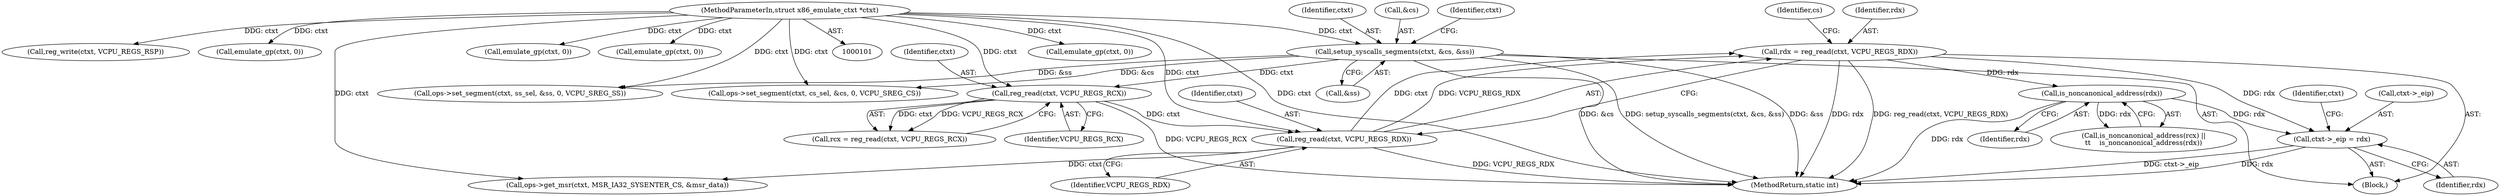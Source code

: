 digraph "0_linux_234f3ce485d54017f15cf5e0699cff4100121601_6@pointer" {
"1000277" [label="(Call,ctxt->_eip = rdx)"];
"1000250" [label="(Call,is_noncanonical_address(rdx))"];
"1000166" [label="(Call,rdx = reg_read(ctxt, VCPU_REGS_RDX))"];
"1000168" [label="(Call,reg_read(ctxt, VCPU_REGS_RDX))"];
"1000163" [label="(Call,reg_read(ctxt, VCPU_REGS_RCX))"];
"1000140" [label="(Call,setup_syscalls_segments(ctxt, &cs, &ss))"];
"1000102" [label="(MethodParameterIn,struct x86_emulate_ctxt *ctxt)"];
"1000285" [label="(Identifier,ctxt)"];
"1000278" [label="(Call,ctxt->_eip)"];
"1000166" [label="(Call,rdx = reg_read(ctxt, VCPU_REGS_RDX))"];
"1000250" [label="(Call,is_noncanonical_address(rdx))"];
"1000247" [label="(Call,is_noncanonical_address(rcx) ||\n\t\t    is_noncanonical_address(rdx))"];
"1000281" [label="(Identifier,rdx)"];
"1000137" [label="(Call,emulate_gp(ctxt, 0))"];
"1000167" [label="(Identifier,rdx)"];
"1000270" [label="(Call,ops->set_segment(ctxt, ss_sel, &ss, 0, VCPU_SREG_SS))"];
"1000284" [label="(Call,reg_write(ctxt, VCPU_REGS_RSP))"];
"1000277" [label="(Call,ctxt->_eip = rdx)"];
"1000141" [label="(Identifier,ctxt)"];
"1000204" [label="(Call,emulate_gp(ctxt, 0))"];
"1000140" [label="(Call,setup_syscalls_segments(ctxt, &cs, &ss))"];
"1000165" [label="(Identifier,VCPU_REGS_RCX)"];
"1000251" [label="(Identifier,rdx)"];
"1000161" [label="(Call,rcx = reg_read(ctxt, VCPU_REGS_RCX))"];
"1000142" [label="(Call,&cs)"];
"1000164" [label="(Identifier,ctxt)"];
"1000290" [label="(MethodReturn,static int)"];
"1000169" [label="(Identifier,ctxt)"];
"1000168" [label="(Call,reg_read(ctxt, VCPU_REGS_RDX))"];
"1000103" [label="(Block,)"];
"1000163" [label="(Call,reg_read(ctxt, VCPU_REGS_RCX))"];
"1000102" [label="(MethodParameterIn,struct x86_emulate_ctxt *ctxt)"];
"1000228" [label="(Call,emulate_gp(ctxt, 0))"];
"1000253" [label="(Call,emulate_gp(ctxt, 0))"];
"1000263" [label="(Call,ops->set_segment(ctxt, cs_sel, &cs, 0, VCPU_SREG_CS))"];
"1000170" [label="(Identifier,VCPU_REGS_RDX)"];
"1000173" [label="(Identifier,cs)"];
"1000150" [label="(Identifier,ctxt)"];
"1000181" [label="(Call,ops->get_msr(ctxt, MSR_IA32_SYSENTER_CS, &msr_data))"];
"1000144" [label="(Call,&ss)"];
"1000277" -> "1000103"  [label="AST: "];
"1000277" -> "1000281"  [label="CFG: "];
"1000278" -> "1000277"  [label="AST: "];
"1000281" -> "1000277"  [label="AST: "];
"1000285" -> "1000277"  [label="CFG: "];
"1000277" -> "1000290"  [label="DDG: ctxt->_eip"];
"1000277" -> "1000290"  [label="DDG: rdx"];
"1000250" -> "1000277"  [label="DDG: rdx"];
"1000166" -> "1000277"  [label="DDG: rdx"];
"1000250" -> "1000247"  [label="AST: "];
"1000250" -> "1000251"  [label="CFG: "];
"1000251" -> "1000250"  [label="AST: "];
"1000247" -> "1000250"  [label="CFG: "];
"1000250" -> "1000290"  [label="DDG: rdx"];
"1000250" -> "1000247"  [label="DDG: rdx"];
"1000166" -> "1000250"  [label="DDG: rdx"];
"1000166" -> "1000103"  [label="AST: "];
"1000166" -> "1000168"  [label="CFG: "];
"1000167" -> "1000166"  [label="AST: "];
"1000168" -> "1000166"  [label="AST: "];
"1000173" -> "1000166"  [label="CFG: "];
"1000166" -> "1000290"  [label="DDG: reg_read(ctxt, VCPU_REGS_RDX)"];
"1000166" -> "1000290"  [label="DDG: rdx"];
"1000168" -> "1000166"  [label="DDG: ctxt"];
"1000168" -> "1000166"  [label="DDG: VCPU_REGS_RDX"];
"1000168" -> "1000170"  [label="CFG: "];
"1000169" -> "1000168"  [label="AST: "];
"1000170" -> "1000168"  [label="AST: "];
"1000168" -> "1000290"  [label="DDG: VCPU_REGS_RDX"];
"1000163" -> "1000168"  [label="DDG: ctxt"];
"1000102" -> "1000168"  [label="DDG: ctxt"];
"1000168" -> "1000181"  [label="DDG: ctxt"];
"1000163" -> "1000161"  [label="AST: "];
"1000163" -> "1000165"  [label="CFG: "];
"1000164" -> "1000163"  [label="AST: "];
"1000165" -> "1000163"  [label="AST: "];
"1000161" -> "1000163"  [label="CFG: "];
"1000163" -> "1000290"  [label="DDG: VCPU_REGS_RCX"];
"1000163" -> "1000161"  [label="DDG: ctxt"];
"1000163" -> "1000161"  [label="DDG: VCPU_REGS_RCX"];
"1000140" -> "1000163"  [label="DDG: ctxt"];
"1000102" -> "1000163"  [label="DDG: ctxt"];
"1000140" -> "1000103"  [label="AST: "];
"1000140" -> "1000144"  [label="CFG: "];
"1000141" -> "1000140"  [label="AST: "];
"1000142" -> "1000140"  [label="AST: "];
"1000144" -> "1000140"  [label="AST: "];
"1000150" -> "1000140"  [label="CFG: "];
"1000140" -> "1000290"  [label="DDG: &cs"];
"1000140" -> "1000290"  [label="DDG: setup_syscalls_segments(ctxt, &cs, &ss)"];
"1000140" -> "1000290"  [label="DDG: &ss"];
"1000102" -> "1000140"  [label="DDG: ctxt"];
"1000140" -> "1000263"  [label="DDG: &cs"];
"1000140" -> "1000270"  [label="DDG: &ss"];
"1000102" -> "1000101"  [label="AST: "];
"1000102" -> "1000290"  [label="DDG: ctxt"];
"1000102" -> "1000137"  [label="DDG: ctxt"];
"1000102" -> "1000181"  [label="DDG: ctxt"];
"1000102" -> "1000204"  [label="DDG: ctxt"];
"1000102" -> "1000228"  [label="DDG: ctxt"];
"1000102" -> "1000253"  [label="DDG: ctxt"];
"1000102" -> "1000263"  [label="DDG: ctxt"];
"1000102" -> "1000270"  [label="DDG: ctxt"];
"1000102" -> "1000284"  [label="DDG: ctxt"];
}
